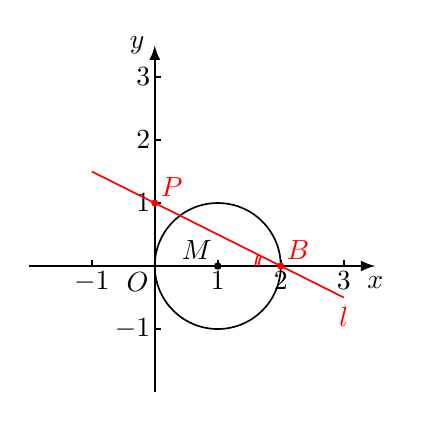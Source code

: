 \begin{tikzpicture}[>=latex, semithick, scale=.8]
  \draw[->, thick] (-2,0) -- (3.5,0) node[below] {$x$};
  \draw[->, thick] (0,-2) -- (0,3.5) node[left] {$y$};
  \path (0,0) node[below left=-2pt] {$O$};
  \foreach \i in {-1,1,2,3} {
    \draw (\i,0) node[below=-1.5pt] {$\i$} -- (\i, 0.1);
    \draw (0,\i) node[left=-2pt] {$\i$} -- (0.1,\i);
  }
  \draw[fill] (1,0) node[above left=-2pt] {$M$} circle (1.3pt);
  \draw (1,0) circle (1cm);
  \draw[red, smooth, domain=-1:3] plot (\x, -\x/2+1) node[below] {$l$};
  \draw[red, fill] (0,1) node[above right=-2pt] {$P$} circle (1.2pt);
  \draw[red, fill] (2,0) node[above right=-2pt] {$B$} circle (1.2pt);
  \pgfmathparse{180-atan(0.5)}
  \let\aPB=\pgfmathresult
  \draw[red] (2-0.4,0) arc (180:\aPB:0.4);
  \draw[red] (2-0.35,0) arc (180:\aPB:0.35);
\end{tikzpicture}